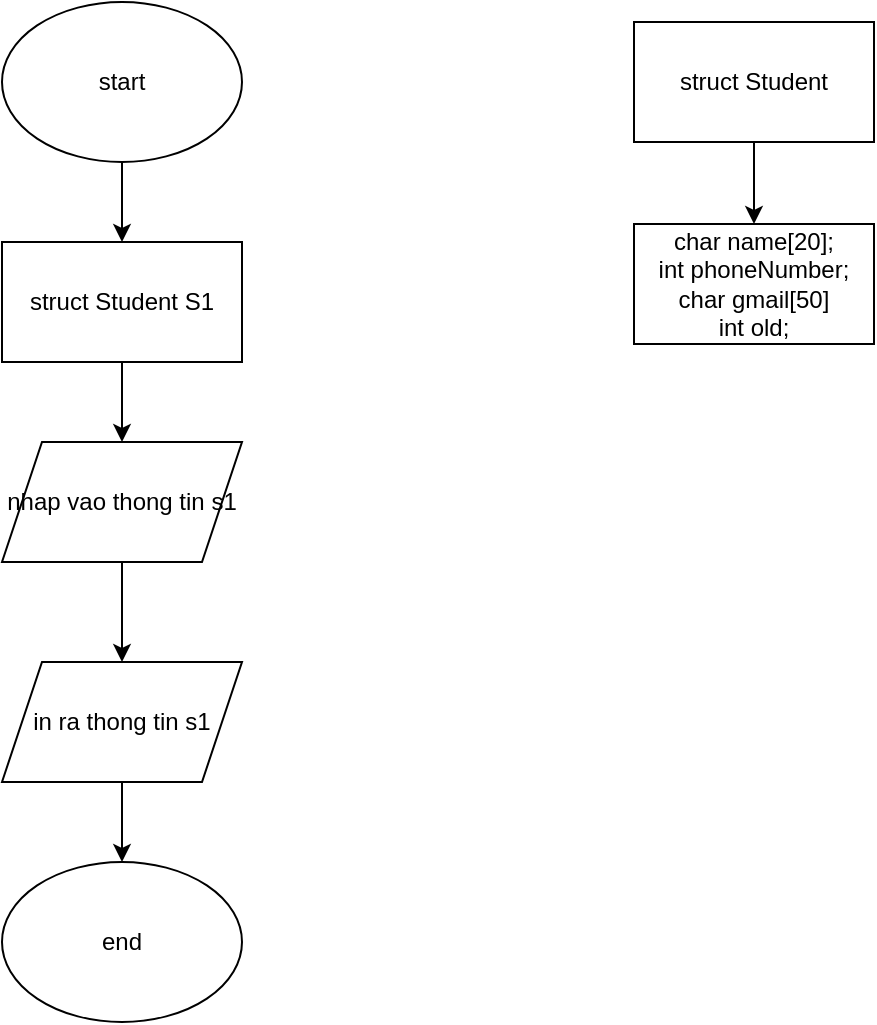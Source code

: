 <mxfile version="22.1.2" type="device">
  <diagram id="C5RBs43oDa-KdzZeNtuy" name="Page-1">
    <mxGraphModel dx="1036" dy="606" grid="1" gridSize="10" guides="1" tooltips="1" connect="1" arrows="1" fold="1" page="1" pageScale="1" pageWidth="827" pageHeight="1169" math="0" shadow="0">
      <root>
        <mxCell id="WIyWlLk6GJQsqaUBKTNV-0" />
        <mxCell id="WIyWlLk6GJQsqaUBKTNV-1" parent="WIyWlLk6GJQsqaUBKTNV-0" />
        <mxCell id="HauQMRN4PpORrzyKY4Fc-4" style="edgeStyle=orthogonalEdgeStyle;rounded=0;orthogonalLoop=1;jettySize=auto;html=1;exitX=0.5;exitY=1;exitDx=0;exitDy=0;" edge="1" parent="WIyWlLk6GJQsqaUBKTNV-1" source="HauQMRN4PpORrzyKY4Fc-0">
          <mxGeometry relative="1" as="geometry">
            <mxPoint x="414" y="140" as="targetPoint" />
          </mxGeometry>
        </mxCell>
        <mxCell id="HauQMRN4PpORrzyKY4Fc-0" value="start" style="ellipse;whiteSpace=wrap;html=1;" vertex="1" parent="WIyWlLk6GJQsqaUBKTNV-1">
          <mxGeometry x="354" y="20" width="120" height="80" as="geometry" />
        </mxCell>
        <mxCell id="HauQMRN4PpORrzyKY4Fc-3" style="edgeStyle=orthogonalEdgeStyle;rounded=0;orthogonalLoop=1;jettySize=auto;html=1;entryX=0.5;entryY=0;entryDx=0;entryDy=0;" edge="1" parent="WIyWlLk6GJQsqaUBKTNV-1" source="HauQMRN4PpORrzyKY4Fc-1" target="HauQMRN4PpORrzyKY4Fc-2">
          <mxGeometry relative="1" as="geometry" />
        </mxCell>
        <mxCell id="HauQMRN4PpORrzyKY4Fc-1" value="struct Student&lt;br&gt;" style="rounded=0;whiteSpace=wrap;html=1;" vertex="1" parent="WIyWlLk6GJQsqaUBKTNV-1">
          <mxGeometry x="670" y="30" width="120" height="60" as="geometry" />
        </mxCell>
        <mxCell id="HauQMRN4PpORrzyKY4Fc-2" value="char name[20];&lt;br&gt;int phoneNumber;&lt;br&gt;char gmail[50]&lt;br&gt;int old;" style="rounded=0;whiteSpace=wrap;html=1;" vertex="1" parent="WIyWlLk6GJQsqaUBKTNV-1">
          <mxGeometry x="670" y="131" width="120" height="60" as="geometry" />
        </mxCell>
        <mxCell id="HauQMRN4PpORrzyKY4Fc-7" style="edgeStyle=orthogonalEdgeStyle;rounded=0;orthogonalLoop=1;jettySize=auto;html=1;exitX=0.5;exitY=1;exitDx=0;exitDy=0;entryX=0.5;entryY=0;entryDx=0;entryDy=0;" edge="1" parent="WIyWlLk6GJQsqaUBKTNV-1" source="HauQMRN4PpORrzyKY4Fc-5" target="HauQMRN4PpORrzyKY4Fc-6">
          <mxGeometry relative="1" as="geometry" />
        </mxCell>
        <mxCell id="HauQMRN4PpORrzyKY4Fc-5" value="struct Student S1" style="rounded=0;whiteSpace=wrap;html=1;" vertex="1" parent="WIyWlLk6GJQsqaUBKTNV-1">
          <mxGeometry x="354" y="140" width="120" height="60" as="geometry" />
        </mxCell>
        <mxCell id="HauQMRN4PpORrzyKY4Fc-9" style="edgeStyle=orthogonalEdgeStyle;rounded=0;orthogonalLoop=1;jettySize=auto;html=1;exitX=0.5;exitY=1;exitDx=0;exitDy=0;" edge="1" parent="WIyWlLk6GJQsqaUBKTNV-1" source="HauQMRN4PpORrzyKY4Fc-6" target="HauQMRN4PpORrzyKY4Fc-8">
          <mxGeometry relative="1" as="geometry" />
        </mxCell>
        <mxCell id="HauQMRN4PpORrzyKY4Fc-6" value="nhap vao thong tin s1&lt;br&gt;" style="shape=parallelogram;perimeter=parallelogramPerimeter;whiteSpace=wrap;html=1;fixedSize=1;" vertex="1" parent="WIyWlLk6GJQsqaUBKTNV-1">
          <mxGeometry x="354" y="240" width="120" height="60" as="geometry" />
        </mxCell>
        <mxCell id="HauQMRN4PpORrzyKY4Fc-11" style="edgeStyle=orthogonalEdgeStyle;rounded=0;orthogonalLoop=1;jettySize=auto;html=1;exitX=0.5;exitY=1;exitDx=0;exitDy=0;entryX=0.5;entryY=0;entryDx=0;entryDy=0;" edge="1" parent="WIyWlLk6GJQsqaUBKTNV-1" source="HauQMRN4PpORrzyKY4Fc-8" target="HauQMRN4PpORrzyKY4Fc-10">
          <mxGeometry relative="1" as="geometry" />
        </mxCell>
        <mxCell id="HauQMRN4PpORrzyKY4Fc-8" value="in ra thong tin s1" style="shape=parallelogram;perimeter=parallelogramPerimeter;whiteSpace=wrap;html=1;fixedSize=1;" vertex="1" parent="WIyWlLk6GJQsqaUBKTNV-1">
          <mxGeometry x="354" y="350" width="120" height="60" as="geometry" />
        </mxCell>
        <mxCell id="HauQMRN4PpORrzyKY4Fc-10" value="end" style="ellipse;whiteSpace=wrap;html=1;" vertex="1" parent="WIyWlLk6GJQsqaUBKTNV-1">
          <mxGeometry x="354" y="450" width="120" height="80" as="geometry" />
        </mxCell>
      </root>
    </mxGraphModel>
  </diagram>
</mxfile>
